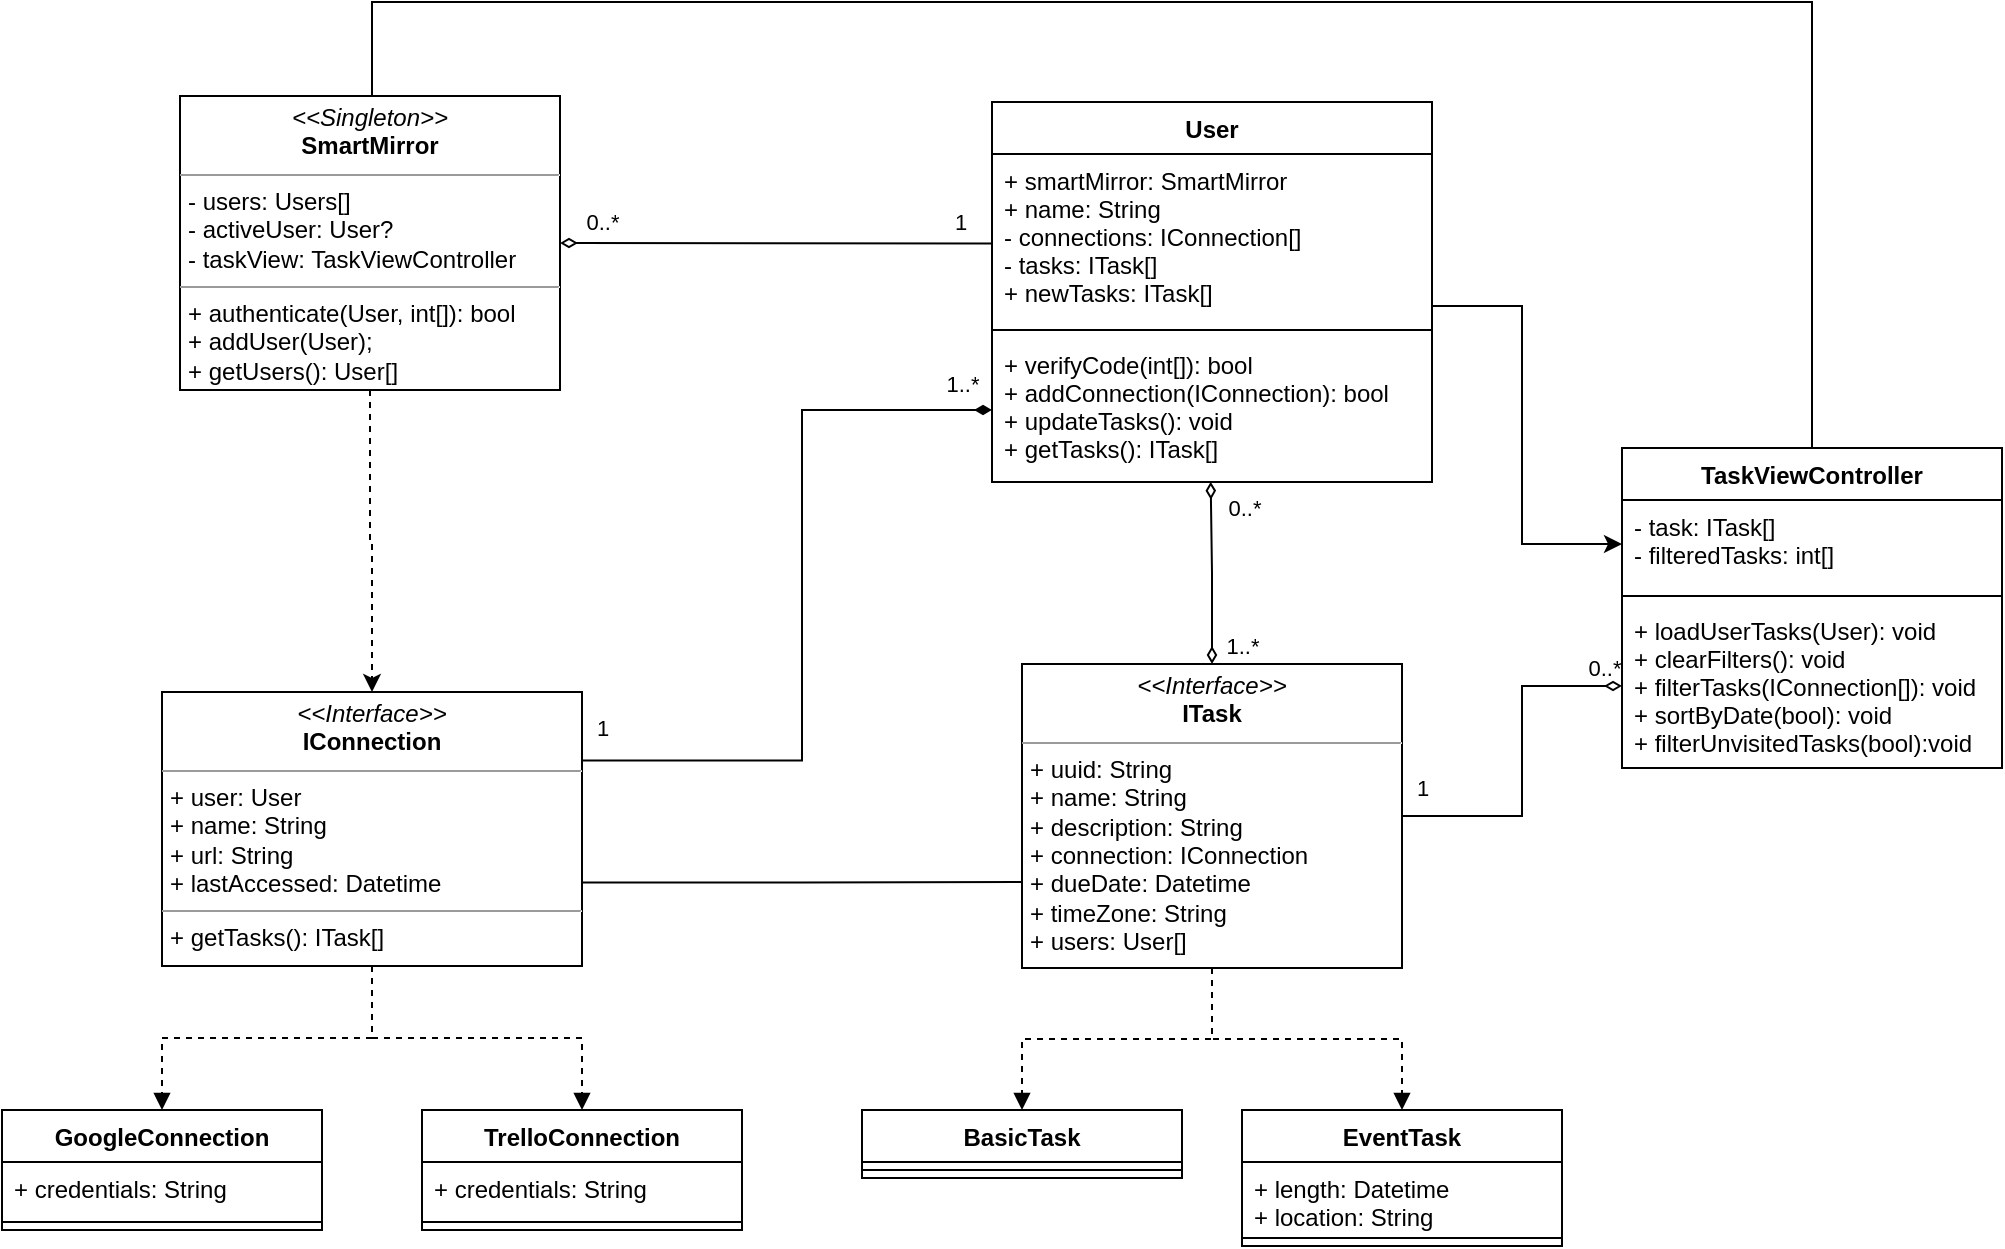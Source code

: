 <mxfile version="15.8.7" type="device" pages="8"><diagram name="objects" id="c4acf3e9-155e-7222-9cf6-157b1a14988f"><mxGraphModel dx="582" dy="545" grid="1" gridSize="10" guides="1" tooltips="1" connect="1" arrows="1" fold="1" page="1" pageScale="1" pageWidth="1100" pageHeight="850" background="none" math="0" shadow="0"><root><mxCell id="0"/><mxCell id="1" parent="0"/><mxCell id="479FMBqaORpaTtingYBn-34" style="edgeStyle=orthogonalEdgeStyle;rounded=0;orthogonalLoop=1;jettySize=auto;html=1;entryX=0.497;entryY=0.998;entryDx=0;entryDy=0;entryPerimeter=0;endArrow=diamondThin;endFill=0;startArrow=diamondThin;startFill=0;labelBackgroundColor=none;" parent="1" source="qAG87HGqs31yL2ftmN4N-1" target="qAG87HGqs31yL2ftmN4N-6" edge="1"><mxGeometry relative="1" as="geometry"/></mxCell><mxCell id="479FMBqaORpaTtingYBn-35" value="1..*" style="edgeLabel;html=1;align=center;verticalAlign=middle;resizable=0;points=[];labelBackgroundColor=none;" parent="479FMBqaORpaTtingYBn-34" vertex="1" connectable="0"><mxGeometry x="-0.153" y="-3" relative="1" as="geometry"><mxPoint x="12" y="30" as="offset"/></mxGeometry></mxCell><mxCell id="479FMBqaORpaTtingYBn-36" value="0..*" style="edgeLabel;html=1;align=center;verticalAlign=middle;resizable=0;points=[];labelBackgroundColor=none;" parent="479FMBqaORpaTtingYBn-34" vertex="1" connectable="0"><mxGeometry x="0.704" relative="1" as="geometry"><mxPoint x="16" as="offset"/></mxGeometry></mxCell><mxCell id="479FMBqaORpaTtingYBn-45" style="edgeStyle=orthogonalEdgeStyle;rounded=0;orthogonalLoop=1;jettySize=auto;html=1;startArrow=none;startFill=0;endArrow=diamondThin;endFill=0;entryX=0;entryY=0.5;entryDx=0;entryDy=0;labelBackgroundColor=none;exitX=1;exitY=0.5;exitDx=0;exitDy=0;" parent="1" source="qAG87HGqs31yL2ftmN4N-1" target="qAG87HGqs31yL2ftmN4N-17" edge="1"><mxGeometry relative="1" as="geometry"><Array as="points"><mxPoint x="810" y="487"/><mxPoint x="810" y="422"/></Array></mxGeometry></mxCell><mxCell id="479FMBqaORpaTtingYBn-47" value="1" style="edgeLabel;html=1;align=center;verticalAlign=middle;resizable=0;points=[];labelBackgroundColor=none;" parent="479FMBqaORpaTtingYBn-45" vertex="1" connectable="0"><mxGeometry x="-0.809" y="-1" relative="1" as="geometry"><mxPoint x="-7" y="-15" as="offset"/></mxGeometry></mxCell><mxCell id="479FMBqaORpaTtingYBn-48" value="0..*" style="edgeLabel;html=1;align=center;verticalAlign=middle;resizable=0;points=[];labelBackgroundColor=none;" parent="479FMBqaORpaTtingYBn-45" vertex="1" connectable="0"><mxGeometry x="-0.484" relative="1" as="geometry"><mxPoint x="56" y="-74" as="offset"/></mxGeometry></mxCell><mxCell id="479FMBqaORpaTtingYBn-49" style="edgeStyle=orthogonalEdgeStyle;rounded=0;orthogonalLoop=1;jettySize=auto;html=1;startArrow=none;startFill=0;endArrow=block;endFill=1;dashed=1;labelBackgroundColor=none;" parent="1" source="qAG87HGqs31yL2ftmN4N-1" target="479FMBqaORpaTtingYBn-7" edge="1"><mxGeometry relative="1" as="geometry"/></mxCell><mxCell id="479FMBqaORpaTtingYBn-50" style="edgeStyle=orthogonalEdgeStyle;rounded=0;orthogonalLoop=1;jettySize=auto;html=1;dashed=1;startArrow=none;startFill=0;endArrow=block;endFill=1;labelBackgroundColor=none;" parent="1" source="qAG87HGqs31yL2ftmN4N-1" target="479FMBqaORpaTtingYBn-2" edge="1"><mxGeometry relative="1" as="geometry"/></mxCell><mxCell id="qAG87HGqs31yL2ftmN4N-1" value="&lt;p style=&quot;margin: 0px ; margin-top: 4px ; text-align: center&quot;&gt;&lt;i&gt;&amp;lt;&amp;lt;Interface&amp;gt;&amp;gt;&lt;/i&gt;&lt;br&gt;&lt;b&gt;ITask&lt;/b&gt;&lt;/p&gt;&lt;hr size=&quot;1&quot;&gt;&lt;p style=&quot;margin: 0px ; margin-left: 4px&quot;&gt;+ uuid: String&lt;br&gt;+ name: String&lt;/p&gt;&lt;p style=&quot;margin: 0px ; margin-left: 4px&quot;&gt;+ description: String&lt;/p&gt;&lt;p style=&quot;margin: 0px ; margin-left: 4px&quot;&gt;+ connection: IConnection&lt;/p&gt;&lt;p style=&quot;margin: 0px ; margin-left: 4px&quot;&gt;+ dueDate: Datetime&lt;/p&gt;&lt;p style=&quot;margin: 0px ; margin-left: 4px&quot;&gt;+ timeZone: String&lt;/p&gt;&lt;p style=&quot;margin: 0px ; margin-left: 4px&quot;&gt;+ users: User[]&lt;/p&gt;&lt;hr size=&quot;1&quot;&gt;&lt;p style=&quot;margin: 0px ; margin-left: 4px&quot;&gt;&lt;br&gt;&lt;/p&gt;" style="verticalAlign=top;align=left;overflow=fill;fontSize=12;fontFamily=Helvetica;html=1;labelBackgroundColor=none;" parent="1" vertex="1"><mxGeometry x="560" y="411" width="190" height="152" as="geometry"/></mxCell><mxCell id="qAG87HGqs31yL2ftmN4N-46" style="edgeStyle=orthogonalEdgeStyle;rounded=0;orthogonalLoop=1;jettySize=auto;html=1;entryX=-0.002;entryY=0.717;entryDx=0;entryDy=0;endArrow=none;endFill=0;exitX=0.999;exitY=0.695;exitDx=0;exitDy=0;labelBackgroundColor=none;exitPerimeter=0;entryPerimeter=0;" parent="1" source="qAG87HGqs31yL2ftmN4N-2" target="qAG87HGqs31yL2ftmN4N-1" edge="1"><mxGeometry relative="1" as="geometry"/></mxCell><mxCell id="479FMBqaORpaTtingYBn-51" style="edgeStyle=orthogonalEdgeStyle;rounded=0;orthogonalLoop=1;jettySize=auto;html=1;dashed=1;startArrow=none;startFill=0;endArrow=block;endFill=1;labelBackgroundColor=none;" parent="1" source="qAG87HGqs31yL2ftmN4N-2" target="qAG87HGqs31yL2ftmN4N-41" edge="1"><mxGeometry relative="1" as="geometry"/></mxCell><mxCell id="479FMBqaORpaTtingYBn-52" style="edgeStyle=orthogonalEdgeStyle;rounded=0;orthogonalLoop=1;jettySize=auto;html=1;entryX=0.5;entryY=0;entryDx=0;entryDy=0;dashed=1;startArrow=none;startFill=0;endArrow=block;endFill=1;labelBackgroundColor=none;" parent="1" source="qAG87HGqs31yL2ftmN4N-2" target="qAG87HGqs31yL2ftmN4N-37" edge="1"><mxGeometry relative="1" as="geometry"/></mxCell><mxCell id="479FMBqaORpaTtingYBn-54" style="edgeStyle=orthogonalEdgeStyle;rounded=0;orthogonalLoop=1;jettySize=auto;html=1;startArrow=none;startFill=0;endArrow=diamondThin;endFill=1;entryX=0;entryY=0.5;entryDx=0;entryDy=0;exitX=1;exitY=0.25;exitDx=0;exitDy=0;labelBackgroundColor=none;" parent="1" source="qAG87HGqs31yL2ftmN4N-2" target="qAG87HGqs31yL2ftmN4N-6" edge="1"><mxGeometry relative="1" as="geometry"><Array as="points"><mxPoint x="450" y="459"/><mxPoint x="450" y="284"/></Array></mxGeometry></mxCell><mxCell id="479FMBqaORpaTtingYBn-55" value="1" style="edgeLabel;html=1;align=center;verticalAlign=middle;resizable=0;points=[];labelBackgroundColor=none;" parent="479FMBqaORpaTtingYBn-54" vertex="1" connectable="0"><mxGeometry x="-0.855" y="-1" relative="1" as="geometry"><mxPoint x="-18" y="-18" as="offset"/></mxGeometry></mxCell><mxCell id="479FMBqaORpaTtingYBn-56" value="1..*" style="edgeLabel;html=1;align=center;verticalAlign=middle;resizable=0;points=[];labelBackgroundColor=none;" parent="479FMBqaORpaTtingYBn-54" vertex="1" connectable="0"><mxGeometry x="0.821" y="3" relative="1" as="geometry"><mxPoint x="19" y="-10" as="offset"/></mxGeometry></mxCell><mxCell id="qAG87HGqs31yL2ftmN4N-2" value="&lt;p style=&quot;margin: 0px ; margin-top: 4px ; text-align: center&quot;&gt;&lt;i&gt;&amp;lt;&amp;lt;Interface&amp;gt;&amp;gt;&lt;/i&gt;&lt;br&gt;&lt;b&gt;IConnection&lt;/b&gt;&lt;/p&gt;&lt;hr size=&quot;1&quot;&gt;&lt;p style=&quot;margin: 0px ; margin-left: 4px&quot;&gt;+ user: User&lt;/p&gt;&lt;p style=&quot;margin: 0px ; margin-left: 4px&quot;&gt;+ name: String&lt;/p&gt;&lt;p style=&quot;margin: 0px ; margin-left: 4px&quot;&gt;+ url: String&lt;br&gt;+ lastAccessed: Datetime&lt;/p&gt;&lt;hr size=&quot;1&quot;&gt;&lt;p style=&quot;margin: 0px ; margin-left: 4px&quot;&gt;&lt;span&gt;+ getTasks(): ITask[]&amp;nbsp;&lt;/span&gt;&lt;br&gt;&lt;/p&gt;" style="verticalAlign=top;align=left;overflow=fill;fontSize=12;fontFamily=Helvetica;html=1;labelBackgroundColor=none;" parent="1" vertex="1"><mxGeometry x="130" y="425" width="210" height="137" as="geometry"/></mxCell><mxCell id="479FMBqaORpaTtingYBn-46" style="edgeStyle=orthogonalEdgeStyle;rounded=0;orthogonalLoop=1;jettySize=auto;html=1;startArrow=none;startFill=0;endArrow=classic;endFill=1;entryX=0;entryY=0.5;entryDx=0;entryDy=0;labelBackgroundColor=none;" parent="1" source="qAG87HGqs31yL2ftmN4N-3" target="qAG87HGqs31yL2ftmN4N-15" edge="1"><mxGeometry relative="1" as="geometry"><Array as="points"><mxPoint x="810" y="232"/><mxPoint x="810" y="351"/></Array></mxGeometry></mxCell><mxCell id="qAG87HGqs31yL2ftmN4N-3" value="User" style="swimlane;fontStyle=1;align=center;verticalAlign=top;childLayout=stackLayout;horizontal=1;startSize=26;horizontalStack=0;resizeParent=1;resizeParentMax=0;resizeLast=0;collapsible=1;marginBottom=0;fillColor=#FFFFFF;labelBackgroundColor=none;" parent="1" vertex="1"><mxGeometry x="545" y="130" width="220" height="190" as="geometry"/></mxCell><mxCell id="qAG87HGqs31yL2ftmN4N-4" value="+ smartMirror: SmartMirror&#10;+ name: String&#10;- connections: IConnection[]&#10;- tasks: ITask[]&#10;+ newTasks: ITask[]&#10;" style="text;strokeColor=none;fillColor=none;align=left;verticalAlign=top;spacingLeft=4;spacingRight=4;overflow=hidden;rotatable=0;points=[[0,0.5],[1,0.5]];portConstraint=eastwest;labelBackgroundColor=none;" parent="qAG87HGqs31yL2ftmN4N-3" vertex="1"><mxGeometry y="26" width="220" height="84" as="geometry"/></mxCell><mxCell id="qAG87HGqs31yL2ftmN4N-5" value="" style="line;strokeWidth=1;fillColor=none;align=left;verticalAlign=middle;spacingTop=-1;spacingLeft=3;spacingRight=3;rotatable=0;labelPosition=right;points=[];portConstraint=eastwest;labelBackgroundColor=none;" parent="qAG87HGqs31yL2ftmN4N-3" vertex="1"><mxGeometry y="110" width="220" height="8" as="geometry"/></mxCell><mxCell id="qAG87HGqs31yL2ftmN4N-6" value="+ verifyCode(int[]): bool&#10;+ addConnection(IConnection): bool&#10;+ updateTasks(): void&#10;+ getTasks(): ITask[]" style="text;strokeColor=none;fillColor=none;align=left;verticalAlign=top;spacingLeft=4;spacingRight=4;overflow=hidden;rotatable=0;points=[[0,0.5],[1,0.5]];portConstraint=eastwest;labelBackgroundColor=none;" parent="qAG87HGqs31yL2ftmN4N-3" vertex="1"><mxGeometry y="118" width="220" height="72" as="geometry"/></mxCell><mxCell id="qAG87HGqs31yL2ftmN4N-14" value="TaskViewController" style="swimlane;fontStyle=1;align=center;verticalAlign=top;childLayout=stackLayout;horizontal=1;startSize=26;horizontalStack=0;resizeParent=1;resizeParentMax=0;resizeLast=0;collapsible=1;marginBottom=0;fillColor=#FFFFFF;labelBackgroundColor=none;" parent="1" vertex="1"><mxGeometry x="860" y="303" width="190" height="160" as="geometry"/></mxCell><mxCell id="qAG87HGqs31yL2ftmN4N-15" value="- task: ITask[]&#10;- filteredTasks: int[]" style="text;strokeColor=none;fillColor=none;align=left;verticalAlign=top;spacingLeft=4;spacingRight=4;overflow=hidden;rotatable=0;points=[[0,0.5],[1,0.5]];portConstraint=eastwest;labelBackgroundColor=none;" parent="qAG87HGqs31yL2ftmN4N-14" vertex="1"><mxGeometry y="26" width="190" height="44" as="geometry"/></mxCell><mxCell id="qAG87HGqs31yL2ftmN4N-16" value="" style="line;strokeWidth=1;fillColor=none;align=left;verticalAlign=middle;spacingTop=-1;spacingLeft=3;spacingRight=3;rotatable=0;labelPosition=right;points=[];portConstraint=eastwest;labelBackgroundColor=none;" parent="qAG87HGqs31yL2ftmN4N-14" vertex="1"><mxGeometry y="70" width="190" height="8" as="geometry"/></mxCell><mxCell id="qAG87HGqs31yL2ftmN4N-17" value="+ loadUserTasks(User): void&#10;+ clearFilters(): void&#10;+ filterTasks(IConnection[]): void&#10;+ sortByDate(bool): void&#10;+ filterUnvisitedTasks(bool):void" style="text;strokeColor=none;fillColor=none;align=left;verticalAlign=top;spacingLeft=4;spacingRight=4;overflow=hidden;rotatable=0;points=[[0,0.5],[1,0.5]];portConstraint=eastwest;labelBackgroundColor=none;" parent="qAG87HGqs31yL2ftmN4N-14" vertex="1"><mxGeometry y="78" width="190" height="82" as="geometry"/></mxCell><mxCell id="479FMBqaORpaTtingYBn-38" style="edgeStyle=orthogonalEdgeStyle;rounded=0;orthogonalLoop=1;jettySize=auto;html=1;entryX=0.5;entryY=0;entryDx=0;entryDy=0;startArrow=none;startFill=0;endArrow=classic;endFill=1;dashed=1;labelBackgroundColor=none;" parent="1" source="qAG87HGqs31yL2ftmN4N-36" target="qAG87HGqs31yL2ftmN4N-2" edge="1"><mxGeometry relative="1" as="geometry"/></mxCell><mxCell id="479FMBqaORpaTtingYBn-39" style="rounded=0;orthogonalLoop=1;jettySize=auto;html=1;startArrow=diamondThin;startFill=0;endArrow=none;endFill=0;entryX=-0.002;entryY=0.532;entryDx=0;entryDy=0;labelBackgroundColor=none;entryPerimeter=0;exitX=1;exitY=0.5;exitDx=0;exitDy=0;" parent="1" source="qAG87HGqs31yL2ftmN4N-36" target="qAG87HGqs31yL2ftmN4N-4" edge="1"><mxGeometry relative="1" as="geometry"/></mxCell><mxCell id="1q-h-zlkk-S5l-0VsDEK-1" value="0..*" style="edgeLabel;html=1;align=center;verticalAlign=middle;resizable=0;points=[];labelBackgroundColor=none;" parent="479FMBqaORpaTtingYBn-39" vertex="1" connectable="0"><mxGeometry x="-0.279" relative="1" as="geometry"><mxPoint x="-57" y="-11" as="offset"/></mxGeometry></mxCell><mxCell id="1q-h-zlkk-S5l-0VsDEK-2" value="1" style="edgeLabel;html=1;align=center;verticalAlign=middle;resizable=0;points=[];labelBackgroundColor=none;" parent="479FMBqaORpaTtingYBn-39" vertex="1" connectable="0"><mxGeometry x="0.688" y="-2" relative="1" as="geometry"><mxPoint x="18" y="-13" as="offset"/></mxGeometry></mxCell><mxCell id="jgc31tQoHq47FD_bjqHE-1" style="edgeStyle=orthogonalEdgeStyle;rounded=0;orthogonalLoop=1;jettySize=auto;html=1;labelBackgroundColor=default;endArrow=none;endFill=0;" parent="1" source="qAG87HGqs31yL2ftmN4N-36" target="qAG87HGqs31yL2ftmN4N-14" edge="1"><mxGeometry relative="1" as="geometry"><Array as="points"><mxPoint x="235" y="80"/><mxPoint x="955" y="80"/></Array></mxGeometry></mxCell><mxCell id="qAG87HGqs31yL2ftmN4N-36" value="&lt;p style=&quot;margin: 0px ; margin-top: 4px ; text-align: center&quot;&gt;&lt;i&gt;&amp;lt;&amp;lt;Singleton&amp;gt;&amp;gt;&lt;/i&gt;&lt;br&gt;&lt;b&gt;SmartMirror&lt;/b&gt;&lt;/p&gt;&lt;hr size=&quot;1&quot;&gt;&lt;p style=&quot;margin: 0px ; margin-left: 4px&quot;&gt;- users: Users[]&lt;br&gt;&lt;/p&gt;&lt;p style=&quot;margin: 0px ; margin-left: 4px&quot;&gt;- activeUser: User?&lt;/p&gt;&lt;p style=&quot;margin: 0px ; margin-left: 4px&quot;&gt;- taskView: TaskViewController&lt;/p&gt;&lt;hr size=&quot;1&quot;&gt;&lt;p style=&quot;margin: 0px ; margin-left: 4px&quot;&gt;+ authenticate(User, int[]): bool&lt;/p&gt;&lt;p style=&quot;margin: 0px ; margin-left: 4px&quot;&gt;+ addUser(User);&lt;/p&gt;&lt;p style=&quot;margin: 0px ; margin-left: 4px&quot;&gt;+ getUsers(): User[]&lt;/p&gt;" style="verticalAlign=top;align=left;overflow=fill;fontSize=12;fontFamily=Helvetica;html=1;fillColor=#FFFFFF;labelBackgroundColor=none;" parent="1" vertex="1"><mxGeometry x="139" y="127" width="190" height="147" as="geometry"/></mxCell><mxCell id="qAG87HGqs31yL2ftmN4N-37" value="TrelloConnection" style="swimlane;fontStyle=1;align=center;verticalAlign=top;childLayout=stackLayout;horizontal=1;startSize=26;horizontalStack=0;resizeParent=1;resizeParentMax=0;resizeLast=0;collapsible=1;marginBottom=0;fillColor=#FFFFFF;labelBackgroundColor=none;" parent="1" vertex="1"><mxGeometry x="260" y="634" width="160" height="60" as="geometry"/></mxCell><mxCell id="qAG87HGqs31yL2ftmN4N-38" value="+ credentials: String" style="text;strokeColor=none;fillColor=none;align=left;verticalAlign=top;spacingLeft=4;spacingRight=4;overflow=hidden;rotatable=0;points=[[0,0.5],[1,0.5]];portConstraint=eastwest;labelBackgroundColor=none;" parent="qAG87HGqs31yL2ftmN4N-37" vertex="1"><mxGeometry y="26" width="160" height="26" as="geometry"/></mxCell><mxCell id="qAG87HGqs31yL2ftmN4N-39" value="" style="line;strokeWidth=1;fillColor=none;align=left;verticalAlign=middle;spacingTop=-1;spacingLeft=3;spacingRight=3;rotatable=0;labelPosition=right;points=[];portConstraint=eastwest;labelBackgroundColor=none;" parent="qAG87HGqs31yL2ftmN4N-37" vertex="1"><mxGeometry y="52" width="160" height="8" as="geometry"/></mxCell><mxCell id="qAG87HGqs31yL2ftmN4N-41" value="GoogleConnection" style="swimlane;fontStyle=1;align=center;verticalAlign=top;childLayout=stackLayout;horizontal=1;startSize=26;horizontalStack=0;resizeParent=1;resizeParentMax=0;resizeLast=0;collapsible=1;marginBottom=0;fillColor=#FFFFFF;labelBackgroundColor=none;" parent="1" vertex="1"><mxGeometry x="50" y="634" width="160" height="60" as="geometry"/></mxCell><mxCell id="qAG87HGqs31yL2ftmN4N-42" value="+ credentials: String" style="text;strokeColor=none;fillColor=none;align=left;verticalAlign=top;spacingLeft=4;spacingRight=4;overflow=hidden;rotatable=0;points=[[0,0.5],[1,0.5]];portConstraint=eastwest;labelBackgroundColor=none;" parent="qAG87HGqs31yL2ftmN4N-41" vertex="1"><mxGeometry y="26" width="160" height="26" as="geometry"/></mxCell><mxCell id="qAG87HGqs31yL2ftmN4N-43" value="" style="line;strokeWidth=1;fillColor=none;align=left;verticalAlign=middle;spacingTop=-1;spacingLeft=3;spacingRight=3;rotatable=0;labelPosition=right;points=[];portConstraint=eastwest;labelBackgroundColor=none;" parent="qAG87HGqs31yL2ftmN4N-41" vertex="1"><mxGeometry y="52" width="160" height="8" as="geometry"/></mxCell><mxCell id="479FMBqaORpaTtingYBn-2" value="EventTask" style="swimlane;fontStyle=1;align=center;verticalAlign=top;childLayout=stackLayout;horizontal=1;startSize=26;horizontalStack=0;resizeParent=1;resizeParentMax=0;resizeLast=0;collapsible=1;marginBottom=0;labelBackgroundColor=none;" parent="1" vertex="1"><mxGeometry x="670" y="634" width="160" height="68" as="geometry"/></mxCell><mxCell id="479FMBqaORpaTtingYBn-3" value="+ length: Datetime&#10;+ location: String" style="text;strokeColor=none;fillColor=none;align=left;verticalAlign=top;spacingLeft=4;spacingRight=4;overflow=hidden;rotatable=0;points=[[0,0.5],[1,0.5]];portConstraint=eastwest;labelBackgroundColor=none;" parent="479FMBqaORpaTtingYBn-2" vertex="1"><mxGeometry y="26" width="160" height="34" as="geometry"/></mxCell><mxCell id="479FMBqaORpaTtingYBn-4" value="" style="line;strokeWidth=1;fillColor=none;align=left;verticalAlign=middle;spacingTop=-1;spacingLeft=3;spacingRight=3;rotatable=0;labelPosition=right;points=[];portConstraint=eastwest;labelBackgroundColor=none;" parent="479FMBqaORpaTtingYBn-2" vertex="1"><mxGeometry y="60" width="160" height="8" as="geometry"/></mxCell><mxCell id="479FMBqaORpaTtingYBn-7" value="BasicTask" style="swimlane;fontStyle=1;align=center;verticalAlign=top;childLayout=stackLayout;horizontal=1;startSize=26;horizontalStack=0;resizeParent=1;resizeParentMax=0;resizeLast=0;collapsible=1;marginBottom=0;labelBackgroundColor=none;" parent="1" vertex="1"><mxGeometry x="480" y="634" width="160" height="34" as="geometry"/></mxCell><mxCell id="479FMBqaORpaTtingYBn-9" value="" style="line;strokeWidth=1;fillColor=none;align=left;verticalAlign=middle;spacingTop=-1;spacingLeft=3;spacingRight=3;rotatable=0;labelPosition=right;points=[];portConstraint=eastwest;labelBackgroundColor=none;" parent="479FMBqaORpaTtingYBn-7" vertex="1"><mxGeometry y="26" width="160" height="8" as="geometry"/></mxCell></root></mxGraphModel></diagram><diagram id="hicM_VRNkgBod7-8KeGH" name="ValidateUser"><mxGraphModel dx="784" dy="490" grid="1" gridSize="10" guides="1" tooltips="1" connect="1" arrows="1" fold="1" page="1" pageScale="1" pageWidth="1100" pageHeight="850" math="0" shadow="0"><root><mxCell id="VE0CXo0zXC8THu6webNj-0"/><mxCell id="VE0CXo0zXC8THu6webNj-1" parent="VE0CXo0zXC8THu6webNj-0"/><mxCell id="9j-a7yuQffWywCMtLHny-0" value="ValidateUser" style="shape=umlFrame;whiteSpace=wrap;html=1;labelBackgroundColor=default;fillColor=default;width=150;height=30;" vertex="1" parent="VE0CXo0zXC8THu6webNj-1"><mxGeometry x="10" y="10" width="450" height="250" as="geometry"/></mxCell><mxCell id="Cuh77TP77Z4yjUwXI4Io-0" value="" style="shape=umlLifeline;participant=umlActor;perimeter=lifelinePerimeter;whiteSpace=wrap;html=1;container=1;collapsible=0;recursiveResize=0;verticalAlign=top;spacingTop=36;outlineConnect=0;" parent="VE0CXo0zXC8THu6webNj-1" vertex="1"><mxGeometry x="50" y="70" width="20" height="170" as="geometry"/></mxCell><mxCell id="0GEr8mqfMvq5lsfHQbk6-0" value="" style="html=1;points=[];perimeter=orthogonalPerimeter;" parent="Cuh77TP77Z4yjUwXI4Io-0" vertex="1"><mxGeometry x="5" y="60" width="10" height="100" as="geometry"/></mxCell><mxCell id="Cuh77TP77Z4yjUwXI4Io-1" value=":SmartMirror" style="shape=umlLifeline;perimeter=lifelinePerimeter;whiteSpace=wrap;html=1;container=1;collapsible=0;recursiveResize=0;outlineConnect=0;" parent="VE0CXo0zXC8THu6webNj-1" vertex="1"><mxGeometry x="170" y="70" width="100" height="170" as="geometry"/></mxCell><mxCell id="0GEr8mqfMvq5lsfHQbk6-1" value="" style="html=1;points=[];perimeter=orthogonalPerimeter;" parent="Cuh77TP77Z4yjUwXI4Io-1" vertex="1"><mxGeometry x="45" y="60" width="10" height="100" as="geometry"/></mxCell><mxCell id="hUw5KnaCHuZjkB6DWMlz-0" value=":User" style="shape=umlLifeline;perimeter=lifelinePerimeter;whiteSpace=wrap;html=1;container=1;collapsible=0;recursiveResize=0;outlineConnect=0;" parent="VE0CXo0zXC8THu6webNj-1" vertex="1"><mxGeometry x="330" y="70" width="100" height="170" as="geometry"/></mxCell><mxCell id="PkJLVLfTf_6x_08dS5nS-3" value="" style="html=1;points=[];perimeter=orthogonalPerimeter;" parent="hUw5KnaCHuZjkB6DWMlz-0" vertex="1"><mxGeometry x="45" y="60" width="10" height="100" as="geometry"/></mxCell><mxCell id="ztdnOOwuudm6rPmFdufF-0" value="MirrorUser" style="text;html=1;strokeColor=none;fillColor=none;align=center;verticalAlign=middle;whiteSpace=wrap;rounded=0;labelBackgroundColor=default;" vertex="1" parent="VE0CXo0zXC8THu6webNj-1"><mxGeometry x="30" y="40" width="60" height="30" as="geometry"/></mxCell><mxCell id="sweAXN6GHz_kAGWKmhMI-0" value="User[]" style="html=1;verticalAlign=bottom;endArrow=open;dashed=1;endSize=8;rounded=0;labelBackgroundColor=default;exitX=-0.1;exitY=0.306;exitDx=0;exitDy=0;exitPerimeter=0;entryX=1.029;entryY=0.298;entryDx=0;entryDy=0;entryPerimeter=0;" edge="1" parent="VE0CXo0zXC8THu6webNj-1" source="0GEr8mqfMvq5lsfHQbk6-1" target="0GEr8mqfMvq5lsfHQbk6-0"><mxGeometry relative="1" as="geometry"><mxPoint x="215.34" y="160.04" as="sourcePoint"/><mxPoint x="110" y="160" as="targetPoint"/></mxGeometry></mxCell><mxCell id="sweAXN6GHz_kAGWKmhMI-1" value="authenticate(User, String)" style="html=1;verticalAlign=bottom;endArrow=block;rounded=0;labelBackgroundColor=default;exitX=0.965;exitY=0.5;exitDx=0;exitDy=0;exitPerimeter=0;entryX=-0.084;entryY=0.5;entryDx=0;entryDy=0;entryPerimeter=0;" edge="1" parent="VE0CXo0zXC8THu6webNj-1" source="0GEr8mqfMvq5lsfHQbk6-0" target="0GEr8mqfMvq5lsfHQbk6-1"><mxGeometry width="80" relative="1" as="geometry"><mxPoint x="90" y="180" as="sourcePoint"/><mxPoint x="170" y="180" as="targetPoint"/></mxGeometry></mxCell><mxCell id="sweAXN6GHz_kAGWKmhMI-2" value="getUsers()" style="html=1;verticalAlign=bottom;endArrow=block;rounded=0;labelBackgroundColor=default;entryX=-0.003;entryY=0.098;entryDx=0;entryDy=0;entryPerimeter=0;" edge="1" parent="VE0CXo0zXC8THu6webNj-1" source="0GEr8mqfMvq5lsfHQbk6-0" target="0GEr8mqfMvq5lsfHQbk6-1"><mxGeometry width="80" relative="1" as="geometry"><mxPoint x="90" y="140" as="sourcePoint"/><mxPoint x="170" y="140" as="targetPoint"/></mxGeometry></mxCell><mxCell id="sweAXN6GHz_kAGWKmhMI-3" value="verifyCode(String)" style="html=1;verticalAlign=bottom;endArrow=block;rounded=0;labelBackgroundColor=default;exitX=0.966;exitY=0.698;exitDx=0;exitDy=0;exitPerimeter=0;entryX=0;entryY=0.7;entryDx=0;entryDy=0;entryPerimeter=0;" edge="1" parent="VE0CXo0zXC8THu6webNj-1" source="0GEr8mqfMvq5lsfHQbk6-1" target="PkJLVLfTf_6x_08dS5nS-3"><mxGeometry width="80" relative="1" as="geometry"><mxPoint x="250" y="200" as="sourcePoint"/><mxPoint x="330" y="200" as="targetPoint"/></mxGeometry></mxCell><mxCell id="sweAXN6GHz_kAGWKmhMI-4" value="bool" style="html=1;verticalAlign=bottom;endArrow=open;dashed=1;endSize=8;rounded=0;labelBackgroundColor=default;exitX=0;exitY=0.897;exitDx=0;exitDy=0;exitPerimeter=0;" edge="1" parent="VE0CXo0zXC8THu6webNj-1" source="PkJLVLfTf_6x_08dS5nS-3" target="0GEr8mqfMvq5lsfHQbk6-1"><mxGeometry relative="1" as="geometry"><mxPoint x="350" y="220" as="sourcePoint"/><mxPoint x="270" y="220" as="targetPoint"/></mxGeometry></mxCell></root></mxGraphModel></diagram><diagram name="ViewTasks" id="qxwbyWDX572zojoTOQ6J"><mxGraphModel dx="933" dy="583" grid="1" gridSize="10" guides="1" tooltips="1" connect="1" arrows="1" fold="1" page="1" pageScale="1" pageWidth="1100" pageHeight="850" math="0" shadow="0"><root><mxCell id="ssUZcNrl1HIFEzTQWyy0-0"/><mxCell id="ssUZcNrl1HIFEzTQWyy0-1" parent="ssUZcNrl1HIFEzTQWyy0-0"/><mxCell id="gQPjB6Xiz0OQfHeISH02-0" value="ViewTasks" style="shape=umlFrame;whiteSpace=wrap;html=1;labelBackgroundColor=default;fillColor=default;width=150;height=30;" vertex="1" parent="ssUZcNrl1HIFEzTQWyy0-1"><mxGeometry x="10" y="10" width="610" height="310" as="geometry"/></mxCell><mxCell id="ssUZcNrl1HIFEzTQWyy0-2" value="" style="shape=umlLifeline;participant=umlActor;perimeter=lifelinePerimeter;whiteSpace=wrap;html=1;container=1;collapsible=0;recursiveResize=0;verticalAlign=top;spacingTop=36;outlineConnect=0;" vertex="1" parent="ssUZcNrl1HIFEzTQWyy0-1"><mxGeometry x="50" y="70" width="20" height="230" as="geometry"/></mxCell><mxCell id="ONKqaKUq7SZZ5B4sFFMA-23" value="" style="html=1;points=[];perimeter=orthogonalPerimeter;labelBackgroundColor=default;fillColor=default;" vertex="1" parent="ssUZcNrl1HIFEzTQWyy0-2"><mxGeometry x="5" y="60" width="10" height="160" as="geometry"/></mxCell><mxCell id="ssUZcNrl1HIFEzTQWyy0-4" value=":SmartMirror" style="shape=umlLifeline;perimeter=lifelinePerimeter;whiteSpace=wrap;html=1;container=1;collapsible=0;recursiveResize=0;outlineConnect=0;" vertex="1" parent="ssUZcNrl1HIFEzTQWyy0-1"><mxGeometry x="170" y="70" width="100" height="130" as="geometry"/></mxCell><mxCell id="ssUZcNrl1HIFEzTQWyy0-8" value=":TaskViewController" style="shape=umlLifeline;perimeter=lifelinePerimeter;whiteSpace=wrap;html=1;container=1;collapsible=0;recursiveResize=0;outlineConnect=0;" vertex="1" parent="ssUZcNrl1HIFEzTQWyy0-1"><mxGeometry x="320" y="70" width="120" height="230" as="geometry"/></mxCell><mxCell id="ONKqaKUq7SZZ5B4sFFMA-25" value="" style="html=1;points=[];perimeter=orthogonalPerimeter;labelBackgroundColor=default;fillColor=default;" vertex="1" parent="ssUZcNrl1HIFEzTQWyy0-8"><mxGeometry x="55" y="80" width="10" height="140" as="geometry"/></mxCell><mxCell id="ssUZcNrl1HIFEzTQWyy0-18" value="MirrorUser" style="text;html=1;strokeColor=none;fillColor=none;align=center;verticalAlign=middle;whiteSpace=wrap;rounded=0;labelBackgroundColor=default;" vertex="1" parent="ssUZcNrl1HIFEzTQWyy0-1"><mxGeometry x="30" y="40" width="60" height="30" as="geometry"/></mxCell><mxCell id="ONKqaKUq7SZZ5B4sFFMA-1" value=":User" style="shape=umlLifeline;perimeter=lifelinePerimeter;whiteSpace=wrap;html=1;container=1;collapsible=0;recursiveResize=0;outlineConnect=0;" vertex="1" parent="ssUZcNrl1HIFEzTQWyy0-1"><mxGeometry x="490" y="70" width="100" height="230" as="geometry"/></mxCell><mxCell id="ONKqaKUq7SZZ5B4sFFMA-26" value="" style="html=1;points=[];perimeter=orthogonalPerimeter;labelBackgroundColor=default;fillColor=default;" vertex="1" parent="ONKqaKUq7SZZ5B4sFFMA-1"><mxGeometry x="45" y="100" width="10" height="40" as="geometry"/></mxCell><mxCell id="ONKqaKUq7SZZ5B4sFFMA-3" value="open task view" style="html=1;verticalAlign=bottom;endArrow=block;rounded=0;labelBackgroundColor=default;exitX=0.914;exitY=0.057;exitDx=0;exitDy=0;exitPerimeter=0;entryX=0.086;entryY=0.243;entryDx=0;entryDy=0;entryPerimeter=0;" edge="1" parent="ssUZcNrl1HIFEzTQWyy0-1" source="ONKqaKUq7SZZ5B4sFFMA-23" target="ONKqaKUq7SZZ5B4sFFMA-24"><mxGeometry width="80" relative="1" as="geometry"><mxPoint x="90" y="210" as="sourcePoint"/><mxPoint x="210" y="140" as="targetPoint"/><Array as="points"/></mxGeometry></mxCell><mxCell id="ONKqaKUq7SZZ5B4sFFMA-4" value="loadUserTasks(activeUser)" style="html=1;verticalAlign=bottom;endArrow=block;rounded=0;labelBackgroundColor=default;entryX=-0.038;entryY=0.069;entryDx=0;entryDy=0;entryPerimeter=0;" edge="1" parent="ssUZcNrl1HIFEzTQWyy0-1" target="ONKqaKUq7SZZ5B4sFFMA-25"><mxGeometry width="80" relative="1" as="geometry"><mxPoint x="219.929" y="160" as="sourcePoint"/><mxPoint x="370" y="160" as="targetPoint"/><Array as="points"/></mxGeometry></mxCell><mxCell id="ONKqaKUq7SZZ5B4sFFMA-6" value="getTasks()" style="html=1;verticalAlign=bottom;endArrow=block;rounded=0;labelBackgroundColor=default;entryX=0.105;entryY=0.24;entryDx=0;entryDy=0;entryPerimeter=0;exitX=1.01;exitY=0.212;exitDx=0;exitDy=0;exitPerimeter=0;" edge="1" parent="ssUZcNrl1HIFEzTQWyy0-1" source="ONKqaKUq7SZZ5B4sFFMA-25" target="ONKqaKUq7SZZ5B4sFFMA-26"><mxGeometry width="80" relative="1" as="geometry"><mxPoint x="390" y="180" as="sourcePoint"/><mxPoint x="539.5" y="180" as="targetPoint"/><Array as="points"/></mxGeometry></mxCell><mxCell id="ONKqaKUq7SZZ5B4sFFMA-16" value="filterTasks(IConnection[])" style="html=1;verticalAlign=bottom;endArrow=block;rounded=0;labelBackgroundColor=default;entryX=-0.033;entryY=0.76;entryDx=0;entryDy=0;entryPerimeter=0;" edge="1" parent="ssUZcNrl1HIFEzTQWyy0-1"><mxGeometry width="80" relative="1" as="geometry"><mxPoint x="65" y="240" as="sourcePoint"/><mxPoint x="374.67" y="240" as="targetPoint"/><Array as="points"/></mxGeometry></mxCell><mxCell id="ONKqaKUq7SZZ5B4sFFMA-18" value="sortByDate(bool)" style="html=1;verticalAlign=bottom;endArrow=block;rounded=0;labelBackgroundColor=default;entryX=-0.033;entryY=0.84;entryDx=0;entryDy=0;entryPerimeter=0;" edge="1" parent="ssUZcNrl1HIFEzTQWyy0-1"><mxGeometry width="80" relative="1" as="geometry"><mxPoint x="65" y="260" as="sourcePoint"/><mxPoint x="374.67" y="260" as="targetPoint"/><Array as="points"/></mxGeometry></mxCell><mxCell id="ONKqaKUq7SZZ5B4sFFMA-19" value="" style="html=1;verticalAlign=bottom;endArrow=open;dashed=1;endSize=8;rounded=0;labelBackgroundColor=default;exitX=-0.257;exitY=0.681;exitDx=0;exitDy=0;exitPerimeter=0;" edge="1" parent="ssUZcNrl1HIFEzTQWyy0-1"><mxGeometry relative="1" as="geometry"><mxPoint x="372.43" y="220.25" as="sourcePoint"/><mxPoint x="65" y="220.25" as="targetPoint"/></mxGeometry></mxCell><mxCell id="ONKqaKUq7SZZ5B4sFFMA-20" value="filteredTasks" style="edgeLabel;html=1;align=center;verticalAlign=middle;resizable=0;points=[];" vertex="1" connectable="0" parent="ONKqaKUq7SZZ5B4sFFMA-19"><mxGeometry x="-0.138" y="-1" relative="1" as="geometry"><mxPoint x="-11" y="-9" as="offset"/></mxGeometry></mxCell><mxCell id="ONKqaKUq7SZZ5B4sFFMA-21" value="" style="html=1;verticalAlign=bottom;endArrow=open;dashed=1;endSize=8;rounded=0;labelBackgroundColor=default;exitX=0.067;exitY=0.919;exitDx=0;exitDy=0;exitPerimeter=0;" edge="1" parent="ssUZcNrl1HIFEzTQWyy0-1"><mxGeometry relative="1" as="geometry"><mxPoint x="375.67" y="279.75" as="sourcePoint"/><mxPoint x="65" y="279.75" as="targetPoint"/></mxGeometry></mxCell><mxCell id="ONKqaKUq7SZZ5B4sFFMA-22" value="filteredTasks" style="edgeLabel;html=1;align=center;verticalAlign=middle;resizable=0;points=[];" vertex="1" connectable="0" parent="ONKqaKUq7SZZ5B4sFFMA-21"><mxGeometry x="-0.138" y="-1" relative="1" as="geometry"><mxPoint x="-11" y="-9" as="offset"/></mxGeometry></mxCell><mxCell id="ONKqaKUq7SZZ5B4sFFMA-24" value="" style="html=1;points=[];perimeter=orthogonalPerimeter;labelBackgroundColor=default;fillColor=default;" vertex="1" parent="ssUZcNrl1HIFEzTQWyy0-1"><mxGeometry x="215" y="130" width="10" height="40" as="geometry"/></mxCell><mxCell id="ONKqaKUq7SZZ5B4sFFMA-12" value="" style="html=1;verticalAlign=bottom;endArrow=open;dashed=1;endSize=8;rounded=0;labelBackgroundColor=default;entryX=1.033;entryY=0.599;entryDx=0;entryDy=0;entryPerimeter=0;exitX=-0.033;exitY=0.763;exitDx=0;exitDy=0;exitPerimeter=0;" edge="1" parent="ssUZcNrl1HIFEzTQWyy0-1"><mxGeometry relative="1" as="geometry"><mxPoint x="534.67" y="199.71" as="sourcePoint"/><mxPoint x="385.33" y="199.75" as="targetPoint"/></mxGeometry></mxCell><mxCell id="ONKqaKUq7SZZ5B4sFFMA-13" value="ITask[]" style="edgeLabel;html=1;align=center;verticalAlign=middle;resizable=0;points=[];" vertex="1" connectable="0" parent="ONKqaKUq7SZZ5B4sFFMA-12"><mxGeometry x="-0.138" y="-1" relative="1" as="geometry"><mxPoint x="-11" y="-9" as="offset"/></mxGeometry></mxCell></root></mxGraphModel></diagram><diagram name="ViewUnvisitedTasks" id="M4Fs6Sh7pgFPt5oZGFmm"><mxGraphModel dx="933" dy="583" grid="1" gridSize="10" guides="1" tooltips="1" connect="1" arrows="1" fold="1" page="1" pageScale="1" pageWidth="1100" pageHeight="850" math="0" shadow="0"><root><mxCell id="Ki6pN4W9C_8Ykn7EgMq9-0"/><mxCell id="Ki6pN4W9C_8Ykn7EgMq9-1" parent="Ki6pN4W9C_8Ykn7EgMq9-0"/><mxCell id="VWcmjscTVBo4fIG7iPxc-0" value="ViewUnvisitedTasks" style="shape=umlFrame;whiteSpace=wrap;html=1;labelBackgroundColor=default;fillColor=default;width=150;height=30;" vertex="1" parent="Ki6pN4W9C_8Ykn7EgMq9-1"><mxGeometry x="10" y="10" width="610" height="290" as="geometry"/></mxCell><mxCell id="Ki6pN4W9C_8Ykn7EgMq9-2" value="" style="shape=umlLifeline;participant=umlActor;perimeter=lifelinePerimeter;whiteSpace=wrap;html=1;container=1;collapsible=0;recursiveResize=0;verticalAlign=top;spacingTop=36;outlineConnect=0;" vertex="1" parent="Ki6pN4W9C_8Ykn7EgMq9-1"><mxGeometry x="50" y="70" width="20" height="210" as="geometry"/></mxCell><mxCell id="Ki6pN4W9C_8Ykn7EgMq9-3" value="" style="html=1;points=[];perimeter=orthogonalPerimeter;labelBackgroundColor=default;fillColor=default;" vertex="1" parent="Ki6pN4W9C_8Ykn7EgMq9-2"><mxGeometry x="5" y="60" width="10" height="140" as="geometry"/></mxCell><mxCell id="Ki6pN4W9C_8Ykn7EgMq9-4" value=":SmartMirror" style="shape=umlLifeline;perimeter=lifelinePerimeter;whiteSpace=wrap;html=1;container=1;collapsible=0;recursiveResize=0;outlineConnect=0;" vertex="1" parent="Ki6pN4W9C_8Ykn7EgMq9-1"><mxGeometry x="170" y="70" width="100" height="170" as="geometry"/></mxCell><mxCell id="Ki6pN4W9C_8Ykn7EgMq9-5" value=":TaskViewController" style="shape=umlLifeline;perimeter=lifelinePerimeter;whiteSpace=wrap;html=1;container=1;collapsible=0;recursiveResize=0;outlineConnect=0;" vertex="1" parent="Ki6pN4W9C_8Ykn7EgMq9-1"><mxGeometry x="320" y="70" width="120" height="210" as="geometry"/></mxCell><mxCell id="Ki6pN4W9C_8Ykn7EgMq9-6" value="" style="html=1;points=[];perimeter=orthogonalPerimeter;labelBackgroundColor=default;fillColor=default;" vertex="1" parent="Ki6pN4W9C_8Ykn7EgMq9-5"><mxGeometry x="55" y="80" width="10" height="120" as="geometry"/></mxCell><mxCell id="Ki6pN4W9C_8Ykn7EgMq9-7" value="MirrorUser" style="text;html=1;strokeColor=none;fillColor=none;align=center;verticalAlign=middle;whiteSpace=wrap;rounded=0;labelBackgroundColor=default;" vertex="1" parent="Ki6pN4W9C_8Ykn7EgMq9-1"><mxGeometry x="30" y="40" width="60" height="30" as="geometry"/></mxCell><mxCell id="Ki6pN4W9C_8Ykn7EgMq9-8" value=":User" style="shape=umlLifeline;perimeter=lifelinePerimeter;whiteSpace=wrap;html=1;container=1;collapsible=0;recursiveResize=0;outlineConnect=0;" vertex="1" parent="Ki6pN4W9C_8Ykn7EgMq9-1"><mxGeometry x="490" y="70" width="100" height="210" as="geometry"/></mxCell><mxCell id="Ki6pN4W9C_8Ykn7EgMq9-9" value="" style="html=1;points=[];perimeter=orthogonalPerimeter;labelBackgroundColor=default;fillColor=default;" vertex="1" parent="Ki6pN4W9C_8Ykn7EgMq9-8"><mxGeometry x="45" y="100" width="10" height="40" as="geometry"/></mxCell><mxCell id="Ki6pN4W9C_8Ykn7EgMq9-10" value="open unvisited task view" style="html=1;verticalAlign=bottom;endArrow=block;rounded=0;labelBackgroundColor=default;exitX=0.947;exitY=0.069;exitDx=0;exitDy=0;exitPerimeter=0;entryX=-0.068;entryY=0.098;entryDx=0;entryDy=0;entryPerimeter=0;" edge="1" parent="Ki6pN4W9C_8Ykn7EgMq9-1" source="Ki6pN4W9C_8Ykn7EgMq9-3" target="Ki6pN4W9C_8Ykn7EgMq9-19"><mxGeometry width="80" relative="1" as="geometry"><mxPoint x="90" y="210" as="sourcePoint"/><mxPoint x="210" y="140" as="targetPoint"/><Array as="points"/></mxGeometry></mxCell><mxCell id="Ki6pN4W9C_8Ykn7EgMq9-11" value="loadUserTasks(activeUser)" style="html=1;verticalAlign=bottom;endArrow=block;rounded=0;labelBackgroundColor=default;entryX=0.06;entryY=0.08;entryDx=0;entryDy=0;entryPerimeter=0;" edge="1" parent="Ki6pN4W9C_8Ykn7EgMq9-1" target="Ki6pN4W9C_8Ykn7EgMq9-6"><mxGeometry width="80" relative="1" as="geometry"><mxPoint x="219.929" y="160" as="sourcePoint"/><mxPoint x="370" y="160" as="targetPoint"/><Array as="points"/></mxGeometry></mxCell><mxCell id="Ki6pN4W9C_8Ykn7EgMq9-12" value="getTasks()" style="html=1;verticalAlign=bottom;endArrow=block;rounded=0;labelBackgroundColor=default;entryX=-0.053;entryY=0.247;entryDx=0;entryDy=0;entryPerimeter=0;exitX=0.923;exitY=0.243;exitDx=0;exitDy=0;exitPerimeter=0;" edge="1" parent="Ki6pN4W9C_8Ykn7EgMq9-1" source="Ki6pN4W9C_8Ykn7EgMq9-6" target="Ki6pN4W9C_8Ykn7EgMq9-9"><mxGeometry width="80" relative="1" as="geometry"><mxPoint x="390" y="180" as="sourcePoint"/><mxPoint x="539.5" y="180" as="targetPoint"/><Array as="points"/></mxGeometry></mxCell><mxCell id="Ki6pN4W9C_8Ykn7EgMq9-15" value="" style="html=1;verticalAlign=bottom;endArrow=open;dashed=1;endSize=8;rounded=0;labelBackgroundColor=default;exitX=-0.257;exitY=0.681;exitDx=0;exitDy=0;exitPerimeter=0;" edge="1" parent="Ki6pN4W9C_8Ykn7EgMq9-1"><mxGeometry relative="1" as="geometry"><mxPoint x="373.72" y="260" as="sourcePoint"/><mxPoint x="66.29" y="260" as="targetPoint"/></mxGeometry></mxCell><mxCell id="Ki6pN4W9C_8Ykn7EgMq9-16" value="filteredTasks" style="edgeLabel;html=1;align=center;verticalAlign=middle;resizable=0;points=[];" vertex="1" connectable="0" parent="Ki6pN4W9C_8Ykn7EgMq9-15"><mxGeometry x="-0.138" y="-1" relative="1" as="geometry"><mxPoint x="-11" y="-9" as="offset"/></mxGeometry></mxCell><mxCell id="Ki6pN4W9C_8Ykn7EgMq9-19" value="" style="html=1;points=[];perimeter=orthogonalPerimeter;labelBackgroundColor=default;fillColor=default;" vertex="1" parent="Ki6pN4W9C_8Ykn7EgMq9-1"><mxGeometry x="215" y="130" width="10" height="100" as="geometry"/></mxCell><mxCell id="Ki6pN4W9C_8Ykn7EgMq9-20" value="" style="html=1;verticalAlign=bottom;endArrow=open;dashed=1;endSize=8;rounded=0;labelBackgroundColor=default;entryX=1.033;entryY=0.599;entryDx=0;entryDy=0;entryPerimeter=0;exitX=-0.033;exitY=0.763;exitDx=0;exitDy=0;exitPerimeter=0;" edge="1" parent="Ki6pN4W9C_8Ykn7EgMq9-1"><mxGeometry relative="1" as="geometry"><mxPoint x="534.67" y="199.71" as="sourcePoint"/><mxPoint x="385.33" y="199.75" as="targetPoint"/></mxGeometry></mxCell><mxCell id="Ki6pN4W9C_8Ykn7EgMq9-21" value="ITask[]" style="edgeLabel;html=1;align=center;verticalAlign=middle;resizable=0;points=[];" vertex="1" connectable="0" parent="Ki6pN4W9C_8Ykn7EgMq9-20"><mxGeometry x="-0.138" y="-1" relative="1" as="geometry"><mxPoint x="-11" y="-9" as="offset"/></mxGeometry></mxCell><mxCell id="Ki6pN4W9C_8Ykn7EgMq9-13" value="filterUnvisitedTasks(bool)" style="html=1;verticalAlign=bottom;endArrow=block;rounded=0;labelBackgroundColor=default;exitX=0.993;exitY=0.901;exitDx=0;exitDy=0;exitPerimeter=0;entryX=-0.123;entryY=0.577;entryDx=0;entryDy=0;entryPerimeter=0;" edge="1" parent="Ki6pN4W9C_8Ykn7EgMq9-1" source="Ki6pN4W9C_8Ykn7EgMq9-19" target="Ki6pN4W9C_8Ykn7EgMq9-6"><mxGeometry width="80" relative="1" as="geometry"><mxPoint x="70" y="200" as="sourcePoint"/><mxPoint x="379.67" y="200" as="targetPoint"/><Array as="points"/></mxGeometry></mxCell></root></mxGraphModel></diagram><diagram name="AddNewTask" id="UniAM-QObrLPFkaUEaha"><mxGraphModel dx="933" dy="583" grid="1" gridSize="10" guides="1" tooltips="1" connect="1" arrows="1" fold="1" page="1" pageScale="1" pageWidth="1100" pageHeight="850" math="0" shadow="0"><root><mxCell id="D96RlIMZp_LAhk5kVHzX-0"/><mxCell id="D96RlIMZp_LAhk5kVHzX-1" parent="D96RlIMZp_LAhk5kVHzX-0"/><mxCell id="PB6wrULOEzZB0-a0hV7U-0" value="AddNewTask" style="shape=umlFrame;whiteSpace=wrap;html=1;labelBackgroundColor=default;fillColor=default;width=150;height=30;" vertex="1" parent="D96RlIMZp_LAhk5kVHzX-1"><mxGeometry x="10" y="10" width="730" height="290" as="geometry"/></mxCell><mxCell id="D96RlIMZp_LAhk5kVHzX-2" value="" style="shape=umlLifeline;participant=umlActor;perimeter=lifelinePerimeter;whiteSpace=wrap;html=1;container=1;collapsible=0;recursiveResize=0;verticalAlign=top;spacingTop=36;outlineConnect=0;" vertex="1" parent="D96RlIMZp_LAhk5kVHzX-1"><mxGeometry x="50" y="70" width="20" height="210" as="geometry"/></mxCell><mxCell id="D96RlIMZp_LAhk5kVHzX-3" value="" style="html=1;points=[];perimeter=orthogonalPerimeter;labelBackgroundColor=default;fillColor=default;" vertex="1" parent="D96RlIMZp_LAhk5kVHzX-2"><mxGeometry x="5" y="80" width="10" height="20" as="geometry"/></mxCell><mxCell id="D96RlIMZp_LAhk5kVHzX-4" value=":User" style="shape=umlLifeline;perimeter=lifelinePerimeter;whiteSpace=wrap;html=1;container=1;collapsible=0;recursiveResize=0;outlineConnect=0;" vertex="1" parent="D96RlIMZp_LAhk5kVHzX-1"><mxGeometry x="170" y="70" width="100" height="210" as="geometry"/></mxCell><mxCell id="D96RlIMZp_LAhk5kVHzX-5" value=":IConnection" style="shape=umlLifeline;perimeter=lifelinePerimeter;whiteSpace=wrap;html=1;container=1;collapsible=0;recursiveResize=0;outlineConnect=0;" vertex="1" parent="D96RlIMZp_LAhk5kVHzX-1"><mxGeometry x="330" y="70" width="100" height="210" as="geometry"/></mxCell><mxCell id="h8WbRalJDAQ8Wc1mw9t4-1" value="" style="html=1;points=[];perimeter=orthogonalPerimeter;labelBackgroundColor=default;fillColor=default;" vertex="1" parent="D96RlIMZp_LAhk5kVHzX-5"><mxGeometry x="45" y="60" width="10" height="120" as="geometry"/></mxCell><mxCell id="D96RlIMZp_LAhk5kVHzX-7" value="TaskCreator" style="text;html=1;strokeColor=none;fillColor=none;align=center;verticalAlign=middle;whiteSpace=wrap;rounded=0;labelBackgroundColor=default;" vertex="1" parent="D96RlIMZp_LAhk5kVHzX-1"><mxGeometry x="30" y="40" width="60" height="30" as="geometry"/></mxCell><mxCell id="D96RlIMZp_LAhk5kVHzX-10" value="create task" style="html=1;verticalAlign=bottom;endArrow=block;rounded=0;labelBackgroundColor=default;exitX=0.947;exitY=0.069;exitDx=0;exitDy=0;exitPerimeter=0;entryX=-0.068;entryY=0.098;entryDx=0;entryDy=0;entryPerimeter=0;" edge="1" parent="D96RlIMZp_LAhk5kVHzX-1"><mxGeometry width="80" relative="1" as="geometry"><mxPoint x="65.15" y="160.0" as="sourcePoint"/><mxPoint x="215.0" y="160.14" as="targetPoint"/><Array as="points"/></mxGeometry></mxCell><mxCell id="D96RlIMZp_LAhk5kVHzX-15" value="" style="html=1;points=[];perimeter=orthogonalPerimeter;labelBackgroundColor=default;fillColor=default;" vertex="1" parent="D96RlIMZp_LAhk5kVHzX-1"><mxGeometry x="215" y="130" width="10" height="140" as="geometry"/></mxCell><mxCell id="QGE4CSdt1HtHZHVpQoXq-2" value="" style="shape=umlLifeline;participant=umlActor;perimeter=lifelinePerimeter;whiteSpace=wrap;html=1;container=1;collapsible=0;recursiveResize=0;verticalAlign=top;spacingTop=36;outlineConnect=0;" vertex="1" parent="D96RlIMZp_LAhk5kVHzX-1"><mxGeometry x="690" y="65" width="20" height="215" as="geometry"/></mxCell><mxCell id="XmEImdfaj7gUBNUywNoK-1" value="" style="html=1;points=[];perimeter=orthogonalPerimeter;labelBackgroundColor=default;fillColor=default;" vertex="1" parent="QGE4CSdt1HtHZHVpQoXq-2"><mxGeometry x="5" y="185" width="10" height="20" as="geometry"/></mxCell><mxCell id="QGE4CSdt1HtHZHVpQoXq-4" value="MirrorUser" style="text;html=1;strokeColor=none;fillColor=none;align=center;verticalAlign=middle;whiteSpace=wrap;rounded=0;labelBackgroundColor=default;" vertex="1" parent="D96RlIMZp_LAhk5kVHzX-1"><mxGeometry x="670" y="35" width="60" height="30" as="geometry"/></mxCell><mxCell id="QGE4CSdt1HtHZHVpQoXq-6" value="updateTasks()" style="edgeStyle=orthogonalEdgeStyle;html=1;align=left;spacingLeft=2;endArrow=block;rounded=0;labelBackgroundColor=default;exitX=1.017;exitY=0.1;exitDx=0;exitDy=0;exitPerimeter=0;" edge="1" parent="D96RlIMZp_LAhk5kVHzX-1" source="D96RlIMZp_LAhk5kVHzX-15"><mxGeometry x="-0.002" relative="1" as="geometry"><mxPoint x="225" y="145" as="sourcePoint"/><Array as="points"><mxPoint x="225" y="140"/><mxPoint x="260" y="140"/><mxPoint x="260" y="180"/><mxPoint x="225" y="180"/></Array><mxPoint x="225" y="180" as="targetPoint"/><mxPoint as="offset"/></mxGeometry></mxCell><mxCell id="QGE4CSdt1HtHZHVpQoXq-7" value=":ITask" style="shape=umlLifeline;perimeter=lifelinePerimeter;whiteSpace=wrap;html=1;container=1;collapsible=0;recursiveResize=0;outlineConnect=0;" vertex="1" parent="D96RlIMZp_LAhk5kVHzX-1"><mxGeometry x="490" y="200" width="100" height="40" as="geometry"/></mxCell><mxCell id="h8WbRalJDAQ8Wc1mw9t4-0" value="getTasks" style="html=1;verticalAlign=bottom;endArrow=block;rounded=0;labelBackgroundColor=default;entryX=0.02;entryY=0.58;entryDx=0;entryDy=0;entryPerimeter=0;exitX=1.032;exitY=0.499;exitDx=0;exitDy=0;exitPerimeter=0;" edge="1" parent="D96RlIMZp_LAhk5kVHzX-1" source="D96RlIMZp_LAhk5kVHzX-15" target="h8WbRalJDAQ8Wc1mw9t4-1"><mxGeometry width="80" relative="1" as="geometry"><mxPoint x="230" y="200" as="sourcePoint"/><mxPoint x="340" y="240" as="targetPoint"/></mxGeometry></mxCell><mxCell id="h8WbRalJDAQ8Wc1mw9t4-2" value="ITask[]" style="html=1;verticalAlign=bottom;endArrow=open;dashed=1;endSize=8;rounded=0;labelBackgroundColor=default;exitX=-0.06;exitY=0.917;exitDx=0;exitDy=0;exitPerimeter=0;entryX=0.98;entryY=0.78;entryDx=0;entryDy=0;entryPerimeter=0;" edge="1" parent="D96RlIMZp_LAhk5kVHzX-1" source="h8WbRalJDAQ8Wc1mw9t4-1" target="D96RlIMZp_LAhk5kVHzX-15"><mxGeometry relative="1" as="geometry"><mxPoint x="350" y="220" as="sourcePoint"/><mxPoint x="270" y="220" as="targetPoint"/></mxGeometry></mxCell><mxCell id="XmEImdfaj7gUBNUywNoK-2" value="&amp;lt;&amp;lt;create&amp;gt;&amp;gt;" style="html=1;verticalAlign=bottom;endArrow=block;rounded=0;labelBackgroundColor=default;exitX=0.98;exitY=0.753;exitDx=0;exitDy=0;exitPerimeter=0;" edge="1" parent="D96RlIMZp_LAhk5kVHzX-1" source="h8WbRalJDAQ8Wc1mw9t4-1"><mxGeometry width="80" relative="1" as="geometry"><mxPoint x="430" y="220" as="sourcePoint"/><mxPoint x="490" y="220" as="targetPoint"/></mxGeometry></mxCell><mxCell id="XmEImdfaj7gUBNUywNoK-4" value="newTasks" style="html=1;verticalAlign=bottom;endArrow=block;rounded=0;labelBackgroundColor=default;entryX=-0.06;entryY=0.48;entryDx=0;entryDy=0;entryPerimeter=0;" edge="1" parent="D96RlIMZp_LAhk5kVHzX-1" source="D96RlIMZp_LAhk5kVHzX-15" target="XmEImdfaj7gUBNUywNoK-1"><mxGeometry width="80" relative="1" as="geometry"><mxPoint x="250" y="260" as="sourcePoint"/><mxPoint x="330" y="260" as="targetPoint"/></mxGeometry></mxCell></root></mxGraphModel></diagram><diagram name="ConnectAccount" id="RALUKC27SB8zQB6hw-i5"><mxGraphModel dx="933" dy="583" grid="1" gridSize="10" guides="1" tooltips="1" connect="1" arrows="1" fold="1" page="1" pageScale="1" pageWidth="1100" pageHeight="850" math="0" shadow="0"><root><mxCell id="s0YtaKVRmQurjKWi_gJP-0"/><mxCell id="s0YtaKVRmQurjKWi_gJP-1" parent="s0YtaKVRmQurjKWi_gJP-0"/><mxCell id="s0YtaKVRmQurjKWi_gJP-2" value="ConnectAccount" style="shape=umlFrame;whiteSpace=wrap;html=1;labelBackgroundColor=default;fillColor=default;width=150;height=30;" vertex="1" parent="s0YtaKVRmQurjKWi_gJP-1"><mxGeometry x="10" y="10" width="770" height="470" as="geometry"/></mxCell><mxCell id="s0YtaKVRmQurjKWi_gJP-3" value="" style="shape=umlLifeline;participant=umlActor;perimeter=lifelinePerimeter;whiteSpace=wrap;html=1;container=1;collapsible=0;recursiveResize=0;verticalAlign=top;spacingTop=36;outlineConnect=0;" vertex="1" parent="s0YtaKVRmQurjKWi_gJP-1"><mxGeometry x="50" y="70" width="20" height="390" as="geometry"/></mxCell><mxCell id="s0YtaKVRmQurjKWi_gJP-4" value="" style="html=1;points=[];perimeter=orthogonalPerimeter;labelBackgroundColor=default;fillColor=default;" vertex="1" parent="s0YtaKVRmQurjKWi_gJP-3"><mxGeometry x="5" y="60" width="10" height="320" as="geometry"/></mxCell><mxCell id="s0YtaKVRmQurjKWi_gJP-5" value=":SmartMirror" style="shape=umlLifeline;perimeter=lifelinePerimeter;whiteSpace=wrap;html=1;container=1;collapsible=0;recursiveResize=0;outlineConnect=0;" vertex="1" parent="s0YtaKVRmQurjKWi_gJP-1"><mxGeometry x="170" y="70" width="100" height="390" as="geometry"/></mxCell><mxCell id="s0YtaKVRmQurjKWi_gJP-8" value="MirrorUser" style="text;html=1;strokeColor=none;fillColor=none;align=center;verticalAlign=middle;whiteSpace=wrap;rounded=0;labelBackgroundColor=default;" vertex="1" parent="s0YtaKVRmQurjKWi_gJP-1"><mxGeometry x="30" y="40" width="60" height="30" as="geometry"/></mxCell><mxCell id="s0YtaKVRmQurjKWi_gJP-9" value=":User" style="shape=umlLifeline;perimeter=lifelinePerimeter;whiteSpace=wrap;html=1;container=1;collapsible=0;recursiveResize=0;outlineConnect=0;" vertex="1" parent="s0YtaKVRmQurjKWi_gJP-1"><mxGeometry x="490" y="70" width="100" height="390" as="geometry"/></mxCell><mxCell id="LSDEa6g1cEz6WoSQ76Io-0" value="" style="html=1;points=[];perimeter=orthogonalPerimeter;labelBackgroundColor=default;fillColor=default;" vertex="1" parent="s0YtaKVRmQurjKWi_gJP-9"><mxGeometry x="45" y="200" width="10" height="140" as="geometry"/></mxCell><mxCell id="s0YtaKVRmQurjKWi_gJP-11" value="connect account" style="html=1;verticalAlign=bottom;endArrow=block;rounded=0;labelBackgroundColor=default;" edge="1" parent="s0YtaKVRmQurjKWi_gJP-1"><mxGeometry width="80" relative="1" as="geometry"><mxPoint x="66" y="140" as="sourcePoint"/><mxPoint x="214" y="139" as="targetPoint"/><Array as="points"/></mxGeometry></mxCell><mxCell id="s0YtaKVRmQurjKWi_gJP-16" value="" style="html=1;points=[];perimeter=orthogonalPerimeter;labelBackgroundColor=default;fillColor=default;" vertex="1" parent="s0YtaKVRmQurjKWi_gJP-1"><mxGeometry x="215" y="130" width="10" height="300" as="geometry"/></mxCell><mxCell id="LSDEa6g1cEz6WoSQ76Io-1" value="addConnection(IConnection)" style="html=1;verticalAlign=bottom;endArrow=block;rounded=0;labelBackgroundColor=default;exitX=0.94;exitY=0.304;exitDx=0;exitDy=0;exitPerimeter=0;" edge="1" parent="s0YtaKVRmQurjKWi_gJP-1"><mxGeometry width="80" relative="1" as="geometry"><mxPoint x="225.0" y="280.4" as="sourcePoint"/><mxPoint x="534" y="280" as="targetPoint"/><Array as="points"/></mxGeometry></mxCell><mxCell id="S12Cpx_zJsEGxhT-PeDY-0" value="bool" style="html=1;verticalAlign=bottom;endArrow=open;dashed=1;endSize=8;rounded=0;labelBackgroundColor=default;entryX=0.9;entryY=0.508;entryDx=0;entryDy=0;entryPerimeter=0;" edge="1" parent="s0YtaKVRmQurjKWi_gJP-1"><mxGeometry x="0.387" relative="1" as="geometry"><mxPoint x="535" y="340.8" as="sourcePoint"/><mxPoint x="225" y="340" as="targetPoint"/><mxPoint as="offset"/></mxGeometry></mxCell><mxCell id="oc-P4LQPAVGgT2zCRCRa-0" value=":IConnection" style="shape=umlLifeline;perimeter=lifelinePerimeter;whiteSpace=wrap;html=1;container=1;collapsible=0;recursiveResize=0;outlineConnect=0;" vertex="1" parent="s0YtaKVRmQurjKWi_gJP-1"><mxGeometry x="330" y="220" width="100" height="110" as="geometry"/></mxCell><mxCell id="BvzofyotfIFHEEQyE4ye-3" value="" style="html=1;points=[];perimeter=orthogonalPerimeter;labelBackgroundColor=default;fillColor=default;" vertex="1" parent="oc-P4LQPAVGgT2zCRCRa-0"><mxGeometry x="45" y="70" width="10" height="40" as="geometry"/></mxCell><mxCell id="BvzofyotfIFHEEQyE4ye-4" value="getTasks()" style="html=1;verticalAlign=bottom;endArrow=block;rounded=0;labelBackgroundColor=default;" edge="1" parent="oc-P4LQPAVGgT2zCRCRa-0"><mxGeometry width="80" relative="1" as="geometry"><mxPoint x="205" y="79" as="sourcePoint"/><mxPoint x="55" y="79" as="targetPoint"/></mxGeometry></mxCell><mxCell id="oc-P4LQPAVGgT2zCRCRa-3" value="Type&amp;lt;IConnection&amp;gt;[]" style="html=1;verticalAlign=bottom;endArrow=open;dashed=1;endSize=8;rounded=0;labelBackgroundColor=default;" edge="1" parent="s0YtaKVRmQurjKWi_gJP-1"><mxGeometry relative="1" as="geometry"><mxPoint x="214" y="160" as="sourcePoint"/><mxPoint x="66" y="160" as="targetPoint"/></mxGeometry></mxCell><mxCell id="oc-P4LQPAVGgT2zCRCRa-4" value="Type&amp;lt;IConnection&amp;gt;" style="html=1;verticalAlign=bottom;endArrow=block;rounded=0;labelBackgroundColor=default;" edge="1" parent="s0YtaKVRmQurjKWi_gJP-1"><mxGeometry width="80" relative="1" as="geometry"><mxPoint x="66" y="180" as="sourcePoint"/><mxPoint x="214" y="180" as="targetPoint"/></mxGeometry></mxCell><mxCell id="oc-P4LQPAVGgT2zCRCRa-8" value="connection form" style="html=1;verticalAlign=bottom;endArrow=open;dashed=1;endSize=8;rounded=0;labelBackgroundColor=default;entryX=1.083;entryY=0.212;entryDx=0;entryDy=0;entryPerimeter=0;exitX=-0.024;exitY=0.213;exitDx=0;exitDy=0;exitPerimeter=0;" edge="1" parent="s0YtaKVRmQurjKWi_gJP-1"><mxGeometry relative="1" as="geometry"><mxPoint x="215" y="200.14" as="sourcePoint"/><mxPoint x="66.07" y="200" as="targetPoint"/></mxGeometry></mxCell><mxCell id="oc-P4LQPAVGgT2zCRCRa-9" value="account information" style="html=1;verticalAlign=bottom;endArrow=block;rounded=0;labelBackgroundColor=default;exitX=1.063;exitY=0.352;exitDx=0;exitDy=0;exitPerimeter=0;entryX=-0.083;entryY=0.352;entryDx=0;entryDy=0;entryPerimeter=0;" edge="1" parent="s0YtaKVRmQurjKWi_gJP-1"><mxGeometry width="80" relative="1" as="geometry"><mxPoint x="65.87" y="219.6" as="sourcePoint"/><mxPoint x="214.41" y="219.6" as="targetPoint"/></mxGeometry></mxCell><mxCell id="S6eAJ1LM4yiSUPRNwymm-0" value="&amp;lt;&amp;lt;create&amp;gt;&amp;gt;" style="html=1;verticalAlign=bottom;endArrow=block;rounded=0;labelBackgroundColor=default;" edge="1" parent="s0YtaKVRmQurjKWi_gJP-1"><mxGeometry width="80" relative="1" as="geometry"><mxPoint x="225" y="240" as="sourcePoint"/><mxPoint x="330" y="240" as="targetPoint"/></mxGeometry></mxCell><mxCell id="BvzofyotfIFHEEQyE4ye-6" value="ITask[]" style="html=1;verticalAlign=bottom;endArrow=open;dashed=1;endSize=8;rounded=0;labelBackgroundColor=default;" edge="1" parent="s0YtaKVRmQurjKWi_gJP-1"><mxGeometry relative="1" as="geometry"><mxPoint x="386" y="320" as="sourcePoint"/><mxPoint x="534" y="320" as="targetPoint"/></mxGeometry></mxCell><mxCell id="ttPgUQmWSPs5NIkju4Bc-0" value=":TaskViewController" style="shape=umlLifeline;perimeter=lifelinePerimeter;whiteSpace=wrap;html=1;container=1;collapsible=0;recursiveResize=0;outlineConnect=0;" vertex="1" parent="s0YtaKVRmQurjKWi_gJP-1"><mxGeometry x="640" y="70" width="120" height="390" as="geometry"/></mxCell><mxCell id="ttPgUQmWSPs5NIkju4Bc-1" value="" style="html=1;points=[];perimeter=orthogonalPerimeter;labelBackgroundColor=default;fillColor=default;" vertex="1" parent="ttPgUQmWSPs5NIkju4Bc-0"><mxGeometry x="55" y="200" width="10" height="180" as="geometry"/></mxCell><mxCell id="flRt_SN0WTWiZCsKkUbg-0" value="loadUserTasks(User)" style="html=1;verticalAlign=bottom;endArrow=block;rounded=0;labelBackgroundColor=default;" edge="1" parent="s0YtaKVRmQurjKWi_gJP-1"><mxGeometry width="80" relative="1" as="geometry"><mxPoint x="225" y="360" as="sourcePoint"/><mxPoint x="694" y="360" as="targetPoint"/></mxGeometry></mxCell><mxCell id="zIxQAwJZyrQfY9vbUuZH-0" value="getTasks()" style="html=1;verticalAlign=bottom;endArrow=block;rounded=0;labelBackgroundColor=default;" edge="1" parent="s0YtaKVRmQurjKWi_gJP-1"><mxGeometry width="80" relative="1" as="geometry"><mxPoint x="694" y="379" as="sourcePoint"/><mxPoint x="545" y="380" as="targetPoint"/><Array as="points"/></mxGeometry></mxCell><mxCell id="zIxQAwJZyrQfY9vbUuZH-1" value="" style="html=1;verticalAlign=bottom;endArrow=open;dashed=1;endSize=8;rounded=0;labelBackgroundColor=default;" edge="1" parent="s0YtaKVRmQurjKWi_gJP-1"><mxGeometry relative="1" as="geometry"><mxPoint x="546" y="400" as="sourcePoint"/><mxPoint x="694" y="400" as="targetPoint"/></mxGeometry></mxCell><mxCell id="zIxQAwJZyrQfY9vbUuZH-2" value="ITask[]" style="edgeLabel;html=1;align=center;verticalAlign=middle;resizable=0;points=[];" vertex="1" connectable="0" parent="zIxQAwJZyrQfY9vbUuZH-1"><mxGeometry x="-0.138" y="-1" relative="1" as="geometry"><mxPoint x="-11" y="-9" as="offset"/></mxGeometry></mxCell><mxCell id="zIxQAwJZyrQfY9vbUuZH-3" value="filterTasks(IConnection[])" style="html=1;verticalAlign=bottom;endArrow=block;rounded=0;labelBackgroundColor=default;" edge="1" parent="s0YtaKVRmQurjKWi_gJP-1"><mxGeometry width="80" relative="1" as="geometry"><mxPoint x="225" y="420" as="sourcePoint"/><mxPoint x="694" y="420" as="targetPoint"/></mxGeometry></mxCell><mxCell id="AOtSdS6tYo2cTpG6GyUZ-0" value="filteredTasks" style="html=1;verticalAlign=bottom;endArrow=open;dashed=1;endSize=8;rounded=0;labelBackgroundColor=default;" edge="1" parent="s0YtaKVRmQurjKWi_gJP-1"><mxGeometry x="-0.002" relative="1" as="geometry"><mxPoint x="694" y="440" as="sourcePoint"/><mxPoint x="65" y="440" as="targetPoint"/><mxPoint as="offset"/></mxGeometry></mxCell></root></mxGraphModel></diagram><diagram name="AddNewUser" id="8zmB_uFg9qnxNIe7DjzL"><mxGraphModel dx="933" dy="583" grid="1" gridSize="10" guides="1" tooltips="1" connect="1" arrows="1" fold="1" page="1" pageScale="1" pageWidth="1100" pageHeight="850" math="0" shadow="0"><root><mxCell id="AvGcn0IZhNKd96oVkTQ--0"/><mxCell id="AvGcn0IZhNKd96oVkTQ--1" parent="AvGcn0IZhNKd96oVkTQ--0"/><mxCell id="AvGcn0IZhNKd96oVkTQ--2" value="AddNewUser" style="shape=umlFrame;whiteSpace=wrap;html=1;labelBackgroundColor=default;fillColor=default;width=150;height=30;" vertex="1" parent="AvGcn0IZhNKd96oVkTQ--1"><mxGeometry x="10" y="10" width="600" height="300" as="geometry"/></mxCell><mxCell id="AvGcn0IZhNKd96oVkTQ--3" value="" style="shape=umlLifeline;participant=umlActor;perimeter=lifelinePerimeter;whiteSpace=wrap;html=1;container=1;collapsible=0;recursiveResize=0;verticalAlign=top;spacingTop=36;outlineConnect=0;" vertex="1" parent="AvGcn0IZhNKd96oVkTQ--1"><mxGeometry x="50" y="70" width="20" height="190" as="geometry"/></mxCell><mxCell id="AvGcn0IZhNKd96oVkTQ--4" value="" style="html=1;points=[];perimeter=orthogonalPerimeter;" vertex="1" parent="AvGcn0IZhNKd96oVkTQ--3"><mxGeometry x="5" y="60" width="10" height="20" as="geometry"/></mxCell><mxCell id="AvGcn0IZhNKd96oVkTQ--5" value=":SmartMirror" style="shape=umlLifeline;perimeter=lifelinePerimeter;whiteSpace=wrap;html=1;container=1;collapsible=0;recursiveResize=0;outlineConnect=0;" vertex="1" parent="AvGcn0IZhNKd96oVkTQ--1"><mxGeometry x="170" y="70" width="100" height="190" as="geometry"/></mxCell><mxCell id="AvGcn0IZhNKd96oVkTQ--6" value="" style="html=1;points=[];perimeter=orthogonalPerimeter;" vertex="1" parent="AvGcn0IZhNKd96oVkTQ--5"><mxGeometry x="45" y="60" width="10" height="120" as="geometry"/></mxCell><mxCell id="5le0HdcljFOFocFQcJ6p-1" value="Type&amp;lt;IConnection&amp;gt;[]" style="html=1;verticalAlign=bottom;endArrow=block;rounded=0;labelBackgroundColor=default;dashed=1;" edge="1" parent="AvGcn0IZhNKd96oVkTQ--5"><mxGeometry y="-20" width="80" relative="1" as="geometry"><mxPoint x="55" y="170" as="sourcePoint"/><mxPoint x="365" y="170" as="targetPoint"/><mxPoint as="offset"/></mxGeometry></mxCell><mxCell id="AvGcn0IZhNKd96oVkTQ--7" value=":User" style="shape=umlLifeline;perimeter=lifelinePerimeter;whiteSpace=wrap;html=1;container=1;collapsible=0;recursiveResize=0;outlineConnect=0;" vertex="1" parent="AvGcn0IZhNKd96oVkTQ--1"><mxGeometry x="330" y="190" width="100" height="40" as="geometry"/></mxCell><mxCell id="IjmfuonT4gKCInJBZ2CE-3" value="&amp;lt;&amp;lt;create&amp;gt;&amp;gt;" style="html=1;verticalAlign=bottom;endArrow=block;rounded=0;labelBackgroundColor=default;" edge="1" parent="AvGcn0IZhNKd96oVkTQ--7"><mxGeometry width="80" relative="1" as="geometry"><mxPoint x="-105" y="20" as="sourcePoint"/><mxPoint x="-1" y="20" as="targetPoint"/></mxGeometry></mxCell><mxCell id="AvGcn0IZhNKd96oVkTQ--9" value="Existing&lt;br&gt;MirrorUser" style="text;html=1;strokeColor=none;fillColor=none;align=center;verticalAlign=middle;whiteSpace=wrap;rounded=0;labelBackgroundColor=default;" vertex="1" parent="AvGcn0IZhNKd96oVkTQ--1"><mxGeometry x="30" y="40" width="60" height="30" as="geometry"/></mxCell><mxCell id="AvGcn0IZhNKd96oVkTQ--12" value="add user" style="html=1;verticalAlign=bottom;endArrow=block;rounded=0;labelBackgroundColor=default;entryX=-0.003;entryY=0.098;entryDx=0;entryDy=0;entryPerimeter=0;" edge="1" parent="AvGcn0IZhNKd96oVkTQ--1" source="AvGcn0IZhNKd96oVkTQ--4" target="AvGcn0IZhNKd96oVkTQ--6"><mxGeometry width="80" relative="1" as="geometry"><mxPoint x="90" y="140" as="sourcePoint"/><mxPoint x="170" y="140" as="targetPoint"/></mxGeometry></mxCell><mxCell id="AvGcn0IZhNKd96oVkTQ--16" value="" style="shape=umlLifeline;participant=umlActor;perimeter=lifelinePerimeter;whiteSpace=wrap;html=1;container=1;collapsible=0;recursiveResize=0;verticalAlign=top;spacingTop=36;outlineConnect=0;" vertex="1" parent="AvGcn0IZhNKd96oVkTQ--1"><mxGeometry x="530" y="70" width="20" height="190" as="geometry"/></mxCell><mxCell id="AvGcn0IZhNKd96oVkTQ--17" value="" style="html=1;points=[];perimeter=orthogonalPerimeter;" vertex="1" parent="AvGcn0IZhNKd96oVkTQ--16"><mxGeometry x="5" y="80" width="10" height="100" as="geometry"/></mxCell><mxCell id="AvGcn0IZhNKd96oVkTQ--18" value="New&lt;br&gt;MirrorUser" style="text;html=1;strokeColor=none;fillColor=none;align=center;verticalAlign=middle;whiteSpace=wrap;rounded=0;labelBackgroundColor=default;" vertex="1" parent="AvGcn0IZhNKd96oVkTQ--1"><mxGeometry x="510" y="40" width="60" height="30" as="geometry"/></mxCell><mxCell id="IjmfuonT4gKCInJBZ2CE-0" value="new user form" style="html=1;verticalAlign=bottom;endArrow=open;dashed=1;endSize=8;rounded=0;labelBackgroundColor=default;" edge="1" parent="AvGcn0IZhNKd96oVkTQ--1"><mxGeometry relative="1" as="geometry"><mxPoint x="226" y="160" as="sourcePoint"/><mxPoint x="534" y="160" as="targetPoint"/></mxGeometry></mxCell><mxCell id="IjmfuonT4gKCInJBZ2CE-2" value="new user information" style="html=1;verticalAlign=bottom;endArrow=block;rounded=0;labelBackgroundColor=default;" edge="1" parent="AvGcn0IZhNKd96oVkTQ--1"><mxGeometry width="80" relative="1" as="geometry"><mxPoint x="535" y="179" as="sourcePoint"/><mxPoint x="225" y="180" as="targetPoint"/></mxGeometry></mxCell><mxCell id="5le0HdcljFOFocFQcJ6p-4" value="Continue with ConnectAccount from Type&amp;lt;IConnection&amp;gt;[]" style="text;html=1;strokeColor=none;fillColor=none;align=center;verticalAlign=middle;whiteSpace=wrap;rounded=0;labelBackgroundColor=default;" vertex="1" parent="AvGcn0IZhNKd96oVkTQ--1"><mxGeometry x="220" y="270" width="320" height="30" as="geometry"/></mxCell></root></mxGraphModel></diagram><diagram name="AddInitialUser" id="y0HK8-hqmeiOjIimUZHV"><mxGraphModel dx="653" dy="408" grid="1" gridSize="10" guides="1" tooltips="1" connect="1" arrows="1" fold="1" page="1" pageScale="1" pageWidth="1100" pageHeight="850" math="0" shadow="0"><root><mxCell id="u280yyjuqFsZ8Tquw3wr-0"/><mxCell id="u280yyjuqFsZ8Tquw3wr-1" parent="u280yyjuqFsZ8Tquw3wr-0"/><mxCell id="u280yyjuqFsZ8Tquw3wr-2" value="AddInitialUser" style="shape=umlFrame;whiteSpace=wrap;html=1;labelBackgroundColor=default;fillColor=default;width=150;height=30;" vertex="1" parent="u280yyjuqFsZ8Tquw3wr-1"><mxGeometry x="10" y="10" width="450" height="260" as="geometry"/></mxCell><mxCell id="u280yyjuqFsZ8Tquw3wr-3" value="" style="shape=umlLifeline;participant=umlActor;perimeter=lifelinePerimeter;whiteSpace=wrap;html=1;container=1;collapsible=0;recursiveResize=0;verticalAlign=top;spacingTop=36;outlineConnect=0;" vertex="1" parent="u280yyjuqFsZ8Tquw3wr-1"><mxGeometry x="50" y="70" width="20" height="170" as="geometry"/></mxCell><mxCell id="u280yyjuqFsZ8Tquw3wr-4" value="" style="html=1;points=[];perimeter=orthogonalPerimeter;" vertex="1" parent="u280yyjuqFsZ8Tquw3wr-3"><mxGeometry x="5" y="60" width="10" height="100" as="geometry"/></mxCell><mxCell id="u280yyjuqFsZ8Tquw3wr-5" value=":SmartMirror" style="shape=umlLifeline;perimeter=lifelinePerimeter;whiteSpace=wrap;html=1;container=1;collapsible=0;recursiveResize=0;outlineConnect=0;" vertex="1" parent="u280yyjuqFsZ8Tquw3wr-1"><mxGeometry x="170" y="70" width="100" height="170" as="geometry"/></mxCell><mxCell id="u280yyjuqFsZ8Tquw3wr-6" value="" style="html=1;points=[];perimeter=orthogonalPerimeter;" vertex="1" parent="u280yyjuqFsZ8Tquw3wr-5"><mxGeometry x="45" y="60" width="10" height="100" as="geometry"/></mxCell><mxCell id="u280yyjuqFsZ8Tquw3wr-8" value=":User" style="shape=umlLifeline;perimeter=lifelinePerimeter;whiteSpace=wrap;html=1;container=1;collapsible=0;recursiveResize=0;outlineConnect=0;" vertex="1" parent="u280yyjuqFsZ8Tquw3wr-1"><mxGeometry x="330" y="180" width="100" height="40" as="geometry"/></mxCell><mxCell id="u280yyjuqFsZ8Tquw3wr-9" value="&amp;lt;&amp;lt;create&amp;gt;&amp;gt;" style="html=1;verticalAlign=bottom;endArrow=block;rounded=0;labelBackgroundColor=default;" edge="1" parent="u280yyjuqFsZ8Tquw3wr-8"><mxGeometry width="80" relative="1" as="geometry"><mxPoint x="-105" y="20" as="sourcePoint"/><mxPoint x="-1" y="20" as="targetPoint"/></mxGeometry></mxCell><mxCell id="u280yyjuqFsZ8Tquw3wr-10" value="MirrorUser" style="text;html=1;strokeColor=none;fillColor=none;align=center;verticalAlign=middle;whiteSpace=wrap;rounded=0;labelBackgroundColor=default;" vertex="1" parent="u280yyjuqFsZ8Tquw3wr-1"><mxGeometry x="30" y="40" width="60" height="30" as="geometry"/></mxCell><mxCell id="u280yyjuqFsZ8Tquw3wr-11" value="add user" style="html=1;verticalAlign=bottom;endArrow=block;rounded=0;labelBackgroundColor=default;entryX=-0.003;entryY=0.098;entryDx=0;entryDy=0;entryPerimeter=0;" edge="1" parent="u280yyjuqFsZ8Tquw3wr-1" source="u280yyjuqFsZ8Tquw3wr-4" target="u280yyjuqFsZ8Tquw3wr-6"><mxGeometry width="80" relative="1" as="geometry"><mxPoint x="90" y="140" as="sourcePoint"/><mxPoint x="170" y="140" as="targetPoint"/></mxGeometry></mxCell><mxCell id="u280yyjuqFsZ8Tquw3wr-15" value="new user form" style="html=1;verticalAlign=bottom;endArrow=open;dashed=1;endSize=8;rounded=0;labelBackgroundColor=default;" edge="1" parent="u280yyjuqFsZ8Tquw3wr-1"><mxGeometry relative="1" as="geometry"><mxPoint x="214" y="160" as="sourcePoint"/><mxPoint x="66" y="160" as="targetPoint"/></mxGeometry></mxCell><mxCell id="u280yyjuqFsZ8Tquw3wr-16" value="new user information" style="html=1;verticalAlign=bottom;endArrow=block;rounded=0;labelBackgroundColor=default;" edge="1" parent="u280yyjuqFsZ8Tquw3wr-1"><mxGeometry width="80" relative="1" as="geometry"><mxPoint x="65" y="180" as="sourcePoint"/><mxPoint x="214" y="180" as="targetPoint"/></mxGeometry></mxCell><mxCell id="u280yyjuqFsZ8Tquw3wr-17" value="Continue with ConnectAccount from Type&amp;lt;IConnection&amp;gt;[]" style="text;html=1;strokeColor=none;fillColor=none;align=center;verticalAlign=middle;whiteSpace=wrap;rounded=0;labelBackgroundColor=default;" vertex="1" parent="u280yyjuqFsZ8Tquw3wr-1"><mxGeometry x="30" y="240" width="400" height="30" as="geometry"/></mxCell><mxCell id="u280yyjuqFsZ8Tquw3wr-7" value="Type&amp;lt;IConnection&amp;gt;[]" style="html=1;verticalAlign=bottom;endArrow=block;rounded=0;labelBackgroundColor=default;dashed=1;" edge="1" parent="u280yyjuqFsZ8Tquw3wr-1"><mxGeometry x="0.013" width="80" relative="1" as="geometry"><mxPoint x="215" y="220" as="sourcePoint"/><mxPoint x="67" y="220" as="targetPoint"/><mxPoint as="offset"/></mxGeometry></mxCell></root></mxGraphModel></diagram></mxfile>